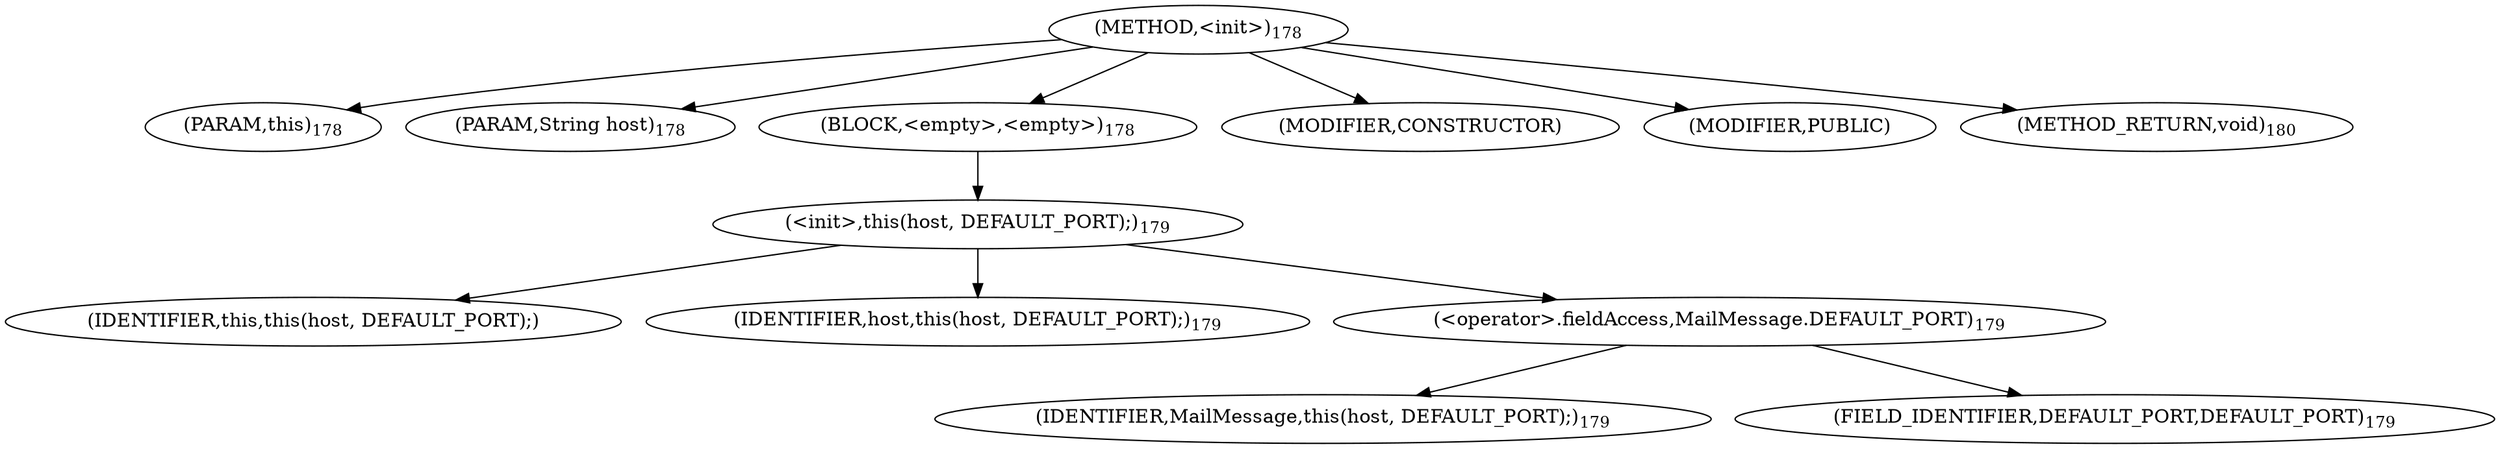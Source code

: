 digraph "&lt;init&gt;" {  
"189" [label = <(METHOD,&lt;init&gt;)<SUB>178</SUB>> ]
"6" [label = <(PARAM,this)<SUB>178</SUB>> ]
"190" [label = <(PARAM,String host)<SUB>178</SUB>> ]
"191" [label = <(BLOCK,&lt;empty&gt;,&lt;empty&gt;)<SUB>178</SUB>> ]
"192" [label = <(&lt;init&gt;,this(host, DEFAULT_PORT);)<SUB>179</SUB>> ]
"5" [label = <(IDENTIFIER,this,this(host, DEFAULT_PORT);)> ]
"193" [label = <(IDENTIFIER,host,this(host, DEFAULT_PORT);)<SUB>179</SUB>> ]
"194" [label = <(&lt;operator&gt;.fieldAccess,MailMessage.DEFAULT_PORT)<SUB>179</SUB>> ]
"195" [label = <(IDENTIFIER,MailMessage,this(host, DEFAULT_PORT);)<SUB>179</SUB>> ]
"196" [label = <(FIELD_IDENTIFIER,DEFAULT_PORT,DEFAULT_PORT)<SUB>179</SUB>> ]
"197" [label = <(MODIFIER,CONSTRUCTOR)> ]
"198" [label = <(MODIFIER,PUBLIC)> ]
"199" [label = <(METHOD_RETURN,void)<SUB>180</SUB>> ]
  "189" -> "6" 
  "189" -> "190" 
  "189" -> "191" 
  "189" -> "197" 
  "189" -> "198" 
  "189" -> "199" 
  "191" -> "192" 
  "192" -> "5" 
  "192" -> "193" 
  "192" -> "194" 
  "194" -> "195" 
  "194" -> "196" 
}
